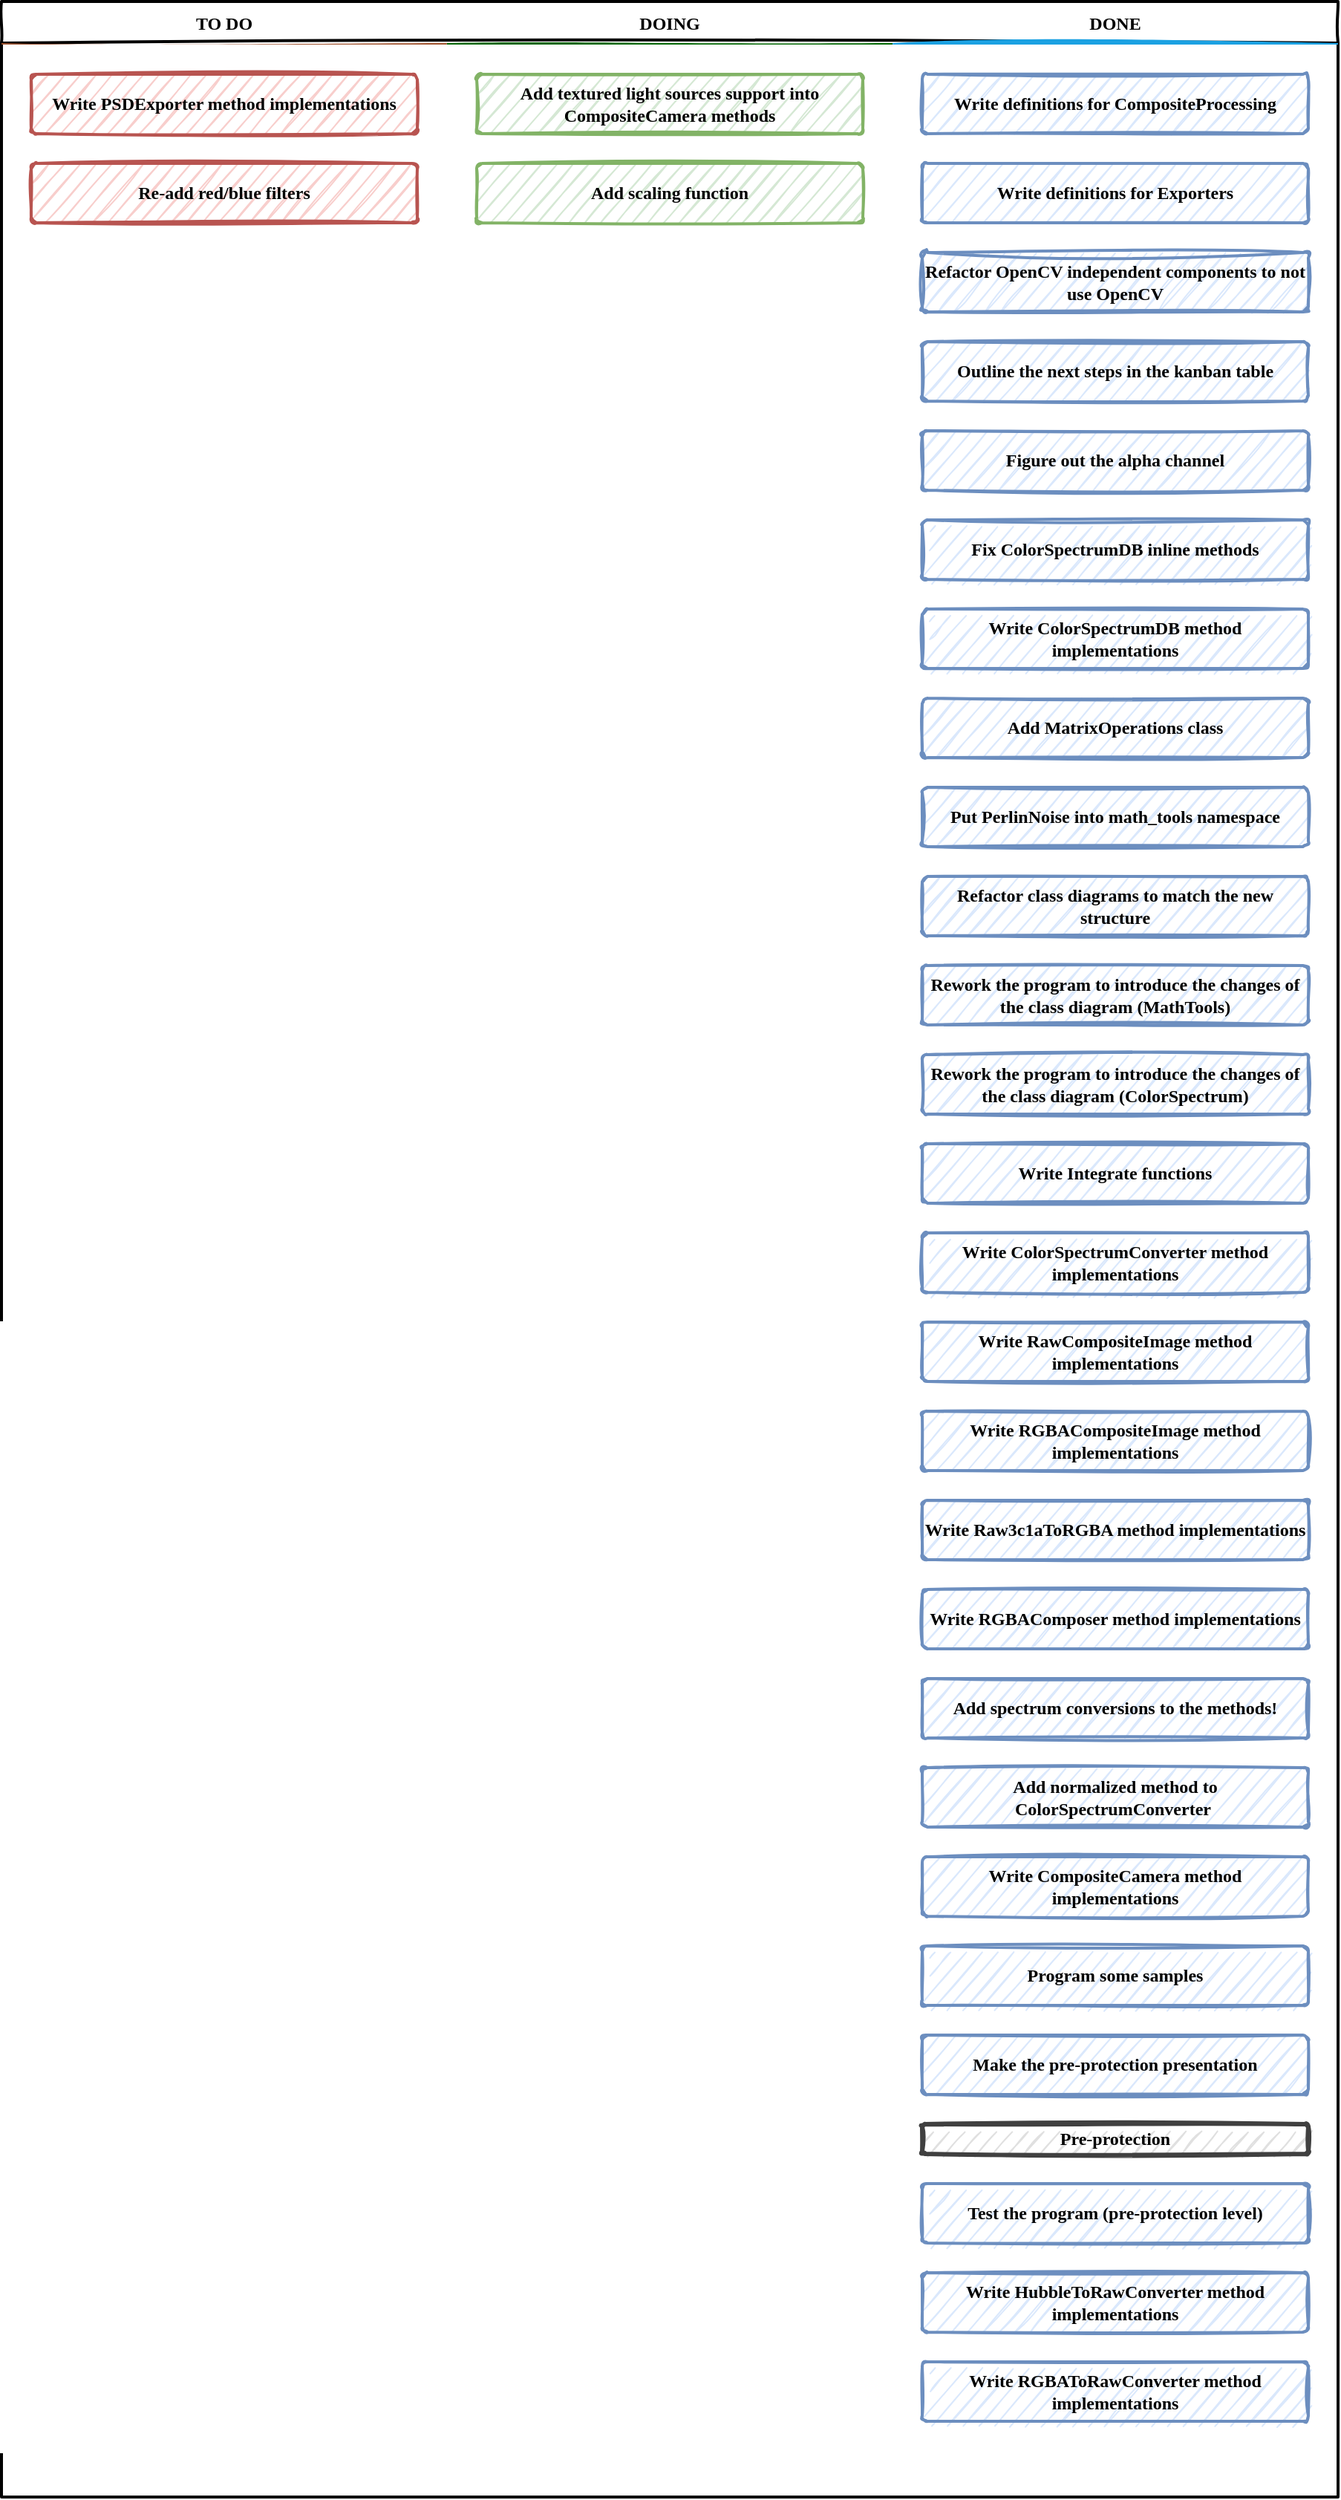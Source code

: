 <mxfile version="21.1.2" type="device">
  <diagram id="wFE0QG_FPsp0jaGvCLVb" name="Page-1">
    <mxGraphModel dx="2284" dy="854" grid="1" gridSize="10" guides="1" tooltips="1" connect="1" arrows="1" fold="1" page="1" pageScale="1" pageWidth="850" pageHeight="1100" math="0" shadow="0">
      <root>
        <mxCell id="0" />
        <mxCell id="1" parent="0" />
        <mxCell id="_5mSTuPxr-ZiKRkBDSY7-1" value="" style="swimlane;fontStyle=2;childLayout=stackLayout;horizontal=1;startSize=28;horizontalStack=1;resizeParent=1;resizeParentMax=0;resizeLast=0;collapsible=0;marginBottom=0;swimlaneFillColor=none;fontFamily=Permanent Marker;fontSize=16;points=[];verticalAlign=top;stackBorder=0;resizable=1;strokeWidth=2;sketch=1;disableMultiStroke=1;" parent="1" vertex="1">
          <mxGeometry y="80" width="900" height="1680" as="geometry" />
        </mxCell>
        <object label="TO DO" status="New" id="_5mSTuPxr-ZiKRkBDSY7-2">
          <mxCell style="swimlane;strokeWidth=2;fontFamily=Permanent Marker;html=0;startSize=1;verticalAlign=bottom;spacingBottom=5;points=[];childLayout=stackLayout;stackBorder=20;stackSpacing=20;resizeLast=0;resizeParent=1;horizontalStack=0;collapsible=0;sketch=1;strokeColor=none;fillStyle=solid;fillColor=#A0522D;" parent="_5mSTuPxr-ZiKRkBDSY7-1" vertex="1">
            <mxGeometry y="28" width="300" height="1652" as="geometry" />
          </mxCell>
        </object>
        <object label="Write PSDExporter method implementations" placeholders="1" id="_B5xB6yS-wQfZPq2VHyh-22">
          <mxCell style="whiteSpace=wrap;html=1;strokeWidth=2;fillColor=#f8cecc;fontStyle=1;spacingTop=0;rounded=1;arcSize=9;points=[];sketch=1;fontFamily=Permanent Marker;hachureGap=8;fillWeight=1;strokeColor=#b85450;" parent="_5mSTuPxr-ZiKRkBDSY7-2" vertex="1">
            <mxGeometry x="20" y="21" width="260" height="40" as="geometry" />
          </mxCell>
        </object>
        <object label="Re-add red/blue filters" placeholders="1" id="g0ZLRYcUdAwbYLiDwm-Z-1">
          <mxCell style="whiteSpace=wrap;html=1;strokeWidth=2;fillColor=#f8cecc;fontStyle=1;spacingTop=0;rounded=1;arcSize=9;points=[];sketch=1;fontFamily=Permanent Marker;hachureGap=8;fillWeight=1;strokeColor=#b85450;" parent="_5mSTuPxr-ZiKRkBDSY7-2" vertex="1">
            <mxGeometry x="20" y="81" width="260" height="40" as="geometry" />
          </mxCell>
        </object>
        <object label="DOING" status="In progress" id="_5mSTuPxr-ZiKRkBDSY7-6">
          <mxCell style="swimlane;strokeWidth=2;fontFamily=Permanent Marker;html=0;startSize=1;verticalAlign=bottom;spacingBottom=5;points=[];childLayout=stackLayout;stackBorder=20;stackSpacing=20;resizeLast=0;resizeParent=1;horizontalStack=0;collapsible=0;sketch=1;strokeColor=none;fillStyle=solid;fillColor=#006600;" parent="_5mSTuPxr-ZiKRkBDSY7-1" vertex="1">
            <mxGeometry x="300" y="28" width="300" height="1652" as="geometry" />
          </mxCell>
        </object>
        <object label="Add textured light sources support into CompositeCamera methods" placeholders="1" id="g0ZLRYcUdAwbYLiDwm-Z-2">
          <mxCell style="whiteSpace=wrap;html=1;strokeWidth=2;fillColor=#d5e8d4;fontStyle=1;spacingTop=0;rounded=1;arcSize=9;points=[];sketch=1;fontFamily=Permanent Marker;hachureGap=8;fillWeight=1;strokeColor=#82b366;" parent="_5mSTuPxr-ZiKRkBDSY7-6" vertex="1">
            <mxGeometry x="20" y="21" width="260" height="40" as="geometry" />
          </mxCell>
        </object>
        <object label="Add scaling function" placeholders="1" id="_B5xB6yS-wQfZPq2VHyh-13">
          <mxCell style="whiteSpace=wrap;html=1;strokeWidth=2;fillColor=#d5e8d4;fontStyle=1;spacingTop=0;rounded=1;arcSize=9;points=[];sketch=1;fontFamily=Permanent Marker;hachureGap=8;fillWeight=1;strokeColor=#82b366;" parent="_5mSTuPxr-ZiKRkBDSY7-6" vertex="1">
            <mxGeometry x="20" y="81" width="260" height="40" as="geometry" />
          </mxCell>
        </object>
        <object label="DONE" status="Completed" id="_5mSTuPxr-ZiKRkBDSY7-9">
          <mxCell style="swimlane;strokeWidth=2;fontFamily=Permanent Marker;html=0;startSize=1;verticalAlign=bottom;spacingBottom=5;points=[];childLayout=stackLayout;stackBorder=20;stackSpacing=20;resizeLast=0;resizeParent=1;horizontalStack=0;collapsible=0;sketch=1;strokeColor=none;fillStyle=solid;fillColor=#1BA1E2;" parent="_5mSTuPxr-ZiKRkBDSY7-1" vertex="1">
            <mxGeometry x="600" y="28" width="300" height="1652" as="geometry" />
          </mxCell>
        </object>
        <object label="Write definitions for CompositeProcessing" placeholders="1" id="_5mSTuPxr-ZiKRkBDSY7-4">
          <mxCell style="whiteSpace=wrap;html=1;strokeWidth=2;fillColor=#dae8fc;fontStyle=1;spacingTop=0;rounded=1;arcSize=9;points=[];sketch=1;fontFamily=Permanent Marker;hachureGap=8;fillWeight=1;strokeColor=#6c8ebf;" parent="_5mSTuPxr-ZiKRkBDSY7-9" vertex="1">
            <mxGeometry x="20" y="21" width="260" height="40" as="geometry" />
          </mxCell>
        </object>
        <object label="Write definitions for Exporters" placeholders="1" id="_5mSTuPxr-ZiKRkBDSY7-5">
          <mxCell style="whiteSpace=wrap;html=1;strokeWidth=2;fillColor=#dae8fc;fontStyle=1;spacingTop=0;rounded=1;arcSize=9;points=[];sketch=1;fontFamily=Permanent Marker;hachureGap=8;fillWeight=1;strokeColor=#6c8ebf;" parent="_5mSTuPxr-ZiKRkBDSY7-9" vertex="1">
            <mxGeometry x="20" y="81" width="260" height="40" as="geometry" />
          </mxCell>
        </object>
        <object label="Refactor OpenCV independent components to not use OpenCV" placeholders="1" id="_5mSTuPxr-ZiKRkBDSY7-3">
          <mxCell style="whiteSpace=wrap;strokeWidth=2;fillColor=#dae8fc;fontStyle=1;spacingTop=0;rounded=1;arcSize=9;points=[];fontFamily=Permanent Marker;hachureGap=8;fillWeight=1;labelBackgroundColor=none;labelBorderColor=none;html=1;sketch=1;curveFitting=1;jiggle=2;connectable=1;sketchStyle=rough;strokeColor=#6c8ebf;" parent="_5mSTuPxr-ZiKRkBDSY7-9" vertex="1">
            <mxGeometry x="20" y="141" width="260" height="40" as="geometry" />
          </mxCell>
        </object>
        <object label="Outline the next steps in the kanban table" placeholders="1" id="_B5xB6yS-wQfZPq2VHyh-15">
          <mxCell style="whiteSpace=wrap;html=1;strokeWidth=2;fillColor=#dae8fc;fontStyle=1;spacingTop=0;rounded=1;arcSize=9;points=[];sketch=1;fontFamily=Permanent Marker;hachureGap=8;fillWeight=1;strokeColor=#6c8ebf;" parent="_5mSTuPxr-ZiKRkBDSY7-9" vertex="1">
            <mxGeometry x="20" y="201" width="260" height="40" as="geometry" />
          </mxCell>
        </object>
        <object label="Figure out the alpha channel" placeholders="1" id="_B5xB6yS-wQfZPq2VHyh-12">
          <mxCell style="whiteSpace=wrap;html=1;strokeWidth=2;fillColor=#dae8fc;fontStyle=1;spacingTop=0;rounded=1;arcSize=9;points=[];sketch=1;fontFamily=Permanent Marker;hachureGap=8;fillWeight=1;strokeColor=#6c8ebf;" parent="_5mSTuPxr-ZiKRkBDSY7-9" vertex="1">
            <mxGeometry x="20" y="261" width="260" height="40" as="geometry" />
          </mxCell>
        </object>
        <object label="Fix ColorSpectrumDB inline methods" placeholders="1" id="_B5xB6yS-wQfZPq2VHyh-18">
          <mxCell style="whiteSpace=wrap;html=1;strokeWidth=2;fillColor=#dae8fc;fontStyle=1;spacingTop=0;rounded=1;arcSize=9;points=[];sketch=1;fontFamily=Permanent Marker;hachureGap=8;fillWeight=1;strokeColor=#6c8ebf;" parent="_5mSTuPxr-ZiKRkBDSY7-9" vertex="1">
            <mxGeometry x="20" y="321" width="260" height="40" as="geometry" />
          </mxCell>
        </object>
        <object label="Write ColorSpectrumDB method implementations" placeholders="1" id="_B5xB6yS-wQfZPq2VHyh-17">
          <mxCell style="whiteSpace=wrap;html=1;strokeWidth=2;fillColor=#dae8fc;fontStyle=1;spacingTop=0;rounded=1;arcSize=9;points=[];sketch=1;fontFamily=Permanent Marker;hachureGap=8;fillWeight=1;strokeColor=#6c8ebf;" parent="_5mSTuPxr-ZiKRkBDSY7-9" vertex="1">
            <mxGeometry x="20" y="381" width="260" height="40" as="geometry" />
          </mxCell>
        </object>
        <object label="Add MatrixOperations class" placeholders="1" id="-W177HSRyE7rzrqI0KIZ-1">
          <mxCell style="whiteSpace=wrap;html=1;strokeWidth=2;fillColor=#dae8fc;fontStyle=1;spacingTop=0;rounded=1;arcSize=9;points=[];sketch=1;fontFamily=Permanent Marker;hachureGap=8;fillWeight=1;strokeColor=#6c8ebf;" parent="_5mSTuPxr-ZiKRkBDSY7-9" vertex="1">
            <mxGeometry x="20" y="441" width="260" height="40" as="geometry" />
          </mxCell>
        </object>
        <object label="Put PerlinNoise into math_tools namespace" placeholders="1" id="-W177HSRyE7rzrqI0KIZ-2">
          <mxCell style="whiteSpace=wrap;html=1;strokeWidth=2;fillColor=#dae8fc;fontStyle=1;spacingTop=0;rounded=1;arcSize=9;points=[];sketch=1;fontFamily=Permanent Marker;hachureGap=8;fillWeight=1;strokeColor=#6c8ebf;" parent="_5mSTuPxr-ZiKRkBDSY7-9" vertex="1">
            <mxGeometry x="20" y="501" width="260" height="40" as="geometry" />
          </mxCell>
        </object>
        <object label="Refactor class diagrams to match the new structure" placeholders="1" id="-W177HSRyE7rzrqI0KIZ-3">
          <mxCell style="whiteSpace=wrap;html=1;strokeWidth=2;fillColor=#dae8fc;fontStyle=1;spacingTop=0;rounded=1;arcSize=9;points=[];sketch=1;fontFamily=Permanent Marker;hachureGap=8;fillWeight=1;strokeColor=#6c8ebf;" parent="_5mSTuPxr-ZiKRkBDSY7-9" vertex="1">
            <mxGeometry x="20" y="561" width="260" height="40" as="geometry" />
          </mxCell>
        </object>
        <object label="Rework the program to introduce the changes of the class diagram (MathTools)" placeholders="1" id="pLNMyA59S91D-jUSyazH-1">
          <mxCell style="whiteSpace=wrap;html=1;strokeWidth=2;fillColor=#dae8fc;fontStyle=1;spacingTop=0;rounded=1;arcSize=9;points=[];sketch=1;fontFamily=Permanent Marker;hachureGap=8;fillWeight=1;strokeColor=#6c8ebf;" parent="_5mSTuPxr-ZiKRkBDSY7-9" vertex="1">
            <mxGeometry x="20" y="621" width="260" height="40" as="geometry" />
          </mxCell>
        </object>
        <object label="Rework the program to introduce the changes of the class diagram (ColorSpectrum)" placeholders="1" id="pLNMyA59S91D-jUSyazH-2">
          <mxCell style="whiteSpace=wrap;html=1;strokeWidth=2;fillColor=#dae8fc;fontStyle=1;spacingTop=0;rounded=1;arcSize=9;points=[];sketch=1;fontFamily=Permanent Marker;hachureGap=8;fillWeight=1;strokeColor=#6c8ebf;" parent="_5mSTuPxr-ZiKRkBDSY7-9" vertex="1">
            <mxGeometry x="20" y="681" width="260" height="40" as="geometry" />
          </mxCell>
        </object>
        <object label="Write Integrate functions" placeholders="1" id="-W177HSRyE7rzrqI0KIZ-4">
          <mxCell style="whiteSpace=wrap;html=1;strokeWidth=2;fillColor=#dae8fc;fontStyle=1;spacingTop=0;rounded=1;arcSize=9;points=[];sketch=1;fontFamily=Permanent Marker;hachureGap=8;fillWeight=1;strokeColor=#6c8ebf;" parent="_5mSTuPxr-ZiKRkBDSY7-9" vertex="1">
            <mxGeometry x="20" y="741" width="260" height="40" as="geometry" />
          </mxCell>
        </object>
        <object label="Write ColorSpectrumConverter method implementations" placeholders="1" id="_B5xB6yS-wQfZPq2VHyh-16">
          <mxCell style="whiteSpace=wrap;html=1;strokeWidth=2;fillColor=#dae8fc;fontStyle=1;spacingTop=0;rounded=1;arcSize=9;points=[];sketch=1;fontFamily=Permanent Marker;hachureGap=8;fillWeight=1;strokeColor=#6c8ebf;" parent="_5mSTuPxr-ZiKRkBDSY7-9" vertex="1">
            <mxGeometry x="20" y="801" width="260" height="40" as="geometry" />
          </mxCell>
        </object>
        <object label="Write RawCompositeImage method implementations" placeholders="1" id="_B5xB6yS-wQfZPq2VHyh-19">
          <mxCell style="whiteSpace=wrap;html=1;strokeWidth=2;fillColor=#dae8fc;fontStyle=1;spacingTop=0;rounded=1;arcSize=9;points=[];sketch=1;fontFamily=Permanent Marker;hachureGap=8;fillWeight=1;strokeColor=#6c8ebf;" parent="_5mSTuPxr-ZiKRkBDSY7-9" vertex="1">
            <mxGeometry x="20" y="861" width="260" height="40" as="geometry" />
          </mxCell>
        </object>
        <object label="Write RGBACompositeImage method implementations" placeholders="1" id="iP-xIKbbfGsBqK2G7lzn-1">
          <mxCell style="whiteSpace=wrap;html=1;strokeWidth=2;fillColor=#dae8fc;fontStyle=1;spacingTop=0;rounded=1;arcSize=9;points=[];sketch=1;fontFamily=Permanent Marker;hachureGap=8;fillWeight=1;strokeColor=#6c8ebf;" parent="_5mSTuPxr-ZiKRkBDSY7-9" vertex="1">
            <mxGeometry x="20" y="921" width="260" height="40" as="geometry" />
          </mxCell>
        </object>
        <object label="Write Raw3c1aToRGBA method implementations" placeholders="1" id="_B5xB6yS-wQfZPq2VHyh-21">
          <mxCell style="whiteSpace=wrap;html=1;strokeWidth=2;fillColor=#dae8fc;fontStyle=1;spacingTop=0;rounded=1;arcSize=9;points=[];sketch=1;fontFamily=Permanent Marker;hachureGap=8;fillWeight=1;strokeColor=#6c8ebf;" parent="_5mSTuPxr-ZiKRkBDSY7-9" vertex="1">
            <mxGeometry x="20" y="981" width="260" height="40" as="geometry" />
          </mxCell>
        </object>
        <object label="Write RGBAComposer method implementations" placeholders="1" id="_B5xB6yS-wQfZPq2VHyh-23">
          <mxCell style="whiteSpace=wrap;html=1;strokeWidth=2;fillColor=#dae8fc;fontStyle=1;spacingTop=0;rounded=1;arcSize=9;points=[];sketch=1;fontFamily=Permanent Marker;hachureGap=8;fillWeight=1;strokeColor=#6c8ebf;" parent="_5mSTuPxr-ZiKRkBDSY7-9" vertex="1">
            <mxGeometry x="20" y="1041" width="260" height="40" as="geometry" />
          </mxCell>
        </object>
        <object label="Add spectrum conversions to the methods!" placeholders="1" id="g0ZLRYcUdAwbYLiDwm-Z-3">
          <mxCell style="whiteSpace=wrap;html=1;strokeWidth=2;fillColor=#dae8fc;fontStyle=1;spacingTop=0;rounded=1;arcSize=9;points=[];sketch=1;fontFamily=Permanent Marker;hachureGap=8;fillWeight=1;strokeColor=#6c8ebf;" parent="_5mSTuPxr-ZiKRkBDSY7-9" vertex="1">
            <mxGeometry x="20" y="1101" width="260" height="40" as="geometry" />
          </mxCell>
        </object>
        <object label="Add normalized method to ColorSpectrumConverter&amp;nbsp;" placeholders="1" id="g0ZLRYcUdAwbYLiDwm-Z-4">
          <mxCell style="whiteSpace=wrap;html=1;strokeWidth=2;fillColor=#dae8fc;fontStyle=1;spacingTop=0;rounded=1;arcSize=9;points=[];sketch=1;fontFamily=Permanent Marker;hachureGap=8;fillWeight=1;strokeColor=#6c8ebf;" parent="_5mSTuPxr-ZiKRkBDSY7-9" vertex="1">
            <mxGeometry x="20" y="1161" width="260" height="40" as="geometry" />
          </mxCell>
        </object>
        <object label="Write CompositeCamera method implementations" placeholders="1" id="_B5xB6yS-wQfZPq2VHyh-20">
          <mxCell style="whiteSpace=wrap;html=1;strokeWidth=2;fillColor=#dae8fc;fontStyle=1;spacingTop=0;rounded=1;arcSize=9;points=[];sketch=1;fontFamily=Permanent Marker;hachureGap=8;fillWeight=1;strokeColor=#6c8ebf;" parent="_5mSTuPxr-ZiKRkBDSY7-9" vertex="1">
            <mxGeometry x="20" y="1221" width="260" height="40" as="geometry" />
          </mxCell>
        </object>
        <object label="Program some samples" placeholders="1" id="_B5xB6yS-wQfZPq2VHyh-27">
          <mxCell style="whiteSpace=wrap;html=1;strokeWidth=2;fillColor=#dae8fc;fontStyle=1;spacingTop=0;rounded=1;arcSize=9;points=[];sketch=1;fontFamily=Permanent Marker;hachureGap=8;fillWeight=1;strokeColor=#6c8ebf;" parent="_5mSTuPxr-ZiKRkBDSY7-9" vertex="1">
            <mxGeometry x="20" y="1281" width="260" height="40" as="geometry" />
          </mxCell>
        </object>
        <object label="Make the pre-protection presentation" placeholders="1" id="pLNMyA59S91D-jUSyazH-4">
          <mxCell style="whiteSpace=wrap;html=1;strokeWidth=2;fillColor=#dae8fc;fontStyle=1;spacingTop=0;rounded=1;arcSize=9;points=[];sketch=1;fontFamily=Permanent Marker;hachureGap=8;fillWeight=1;strokeColor=#6c8ebf;" parent="_5mSTuPxr-ZiKRkBDSY7-9" vertex="1">
            <mxGeometry x="20" y="1341" width="260" height="40" as="geometry" />
          </mxCell>
        </object>
        <object label="Pre-protection" placeholders="1" id="pLNMyA59S91D-jUSyazH-5">
          <mxCell style="whiteSpace=wrap;html=1;strokeWidth=3;fillColor=#E0E0E0;fontStyle=1;spacingTop=0;rounded=1;arcSize=9;points=[];sketch=1;fontFamily=Permanent Marker;hachureGap=8;fillWeight=1;strokeColor=#404040;imageHeight=15;" parent="_5mSTuPxr-ZiKRkBDSY7-9" vertex="1">
            <mxGeometry x="20" y="1401" width="260" height="20" as="geometry" />
          </mxCell>
        </object>
        <object label="Test the program (pre-protection level)" placeholders="1" id="_B5xB6yS-wQfZPq2VHyh-26">
          <mxCell style="whiteSpace=wrap;html=1;strokeWidth=2;fillColor=#dae8fc;fontStyle=1;spacingTop=0;rounded=1;arcSize=9;points=[];sketch=1;fontFamily=Permanent Marker;hachureGap=8;fillWeight=1;strokeColor=#6c8ebf;" parent="_5mSTuPxr-ZiKRkBDSY7-9" vertex="1">
            <mxGeometry x="20" y="1441" width="260" height="40" as="geometry" />
          </mxCell>
        </object>
        <object label="Write HubbleToRawConverter method implementations" placeholders="1" id="_B5xB6yS-wQfZPq2VHyh-24">
          <mxCell style="whiteSpace=wrap;html=1;strokeWidth=2;fillColor=#dae8fc;fontStyle=1;spacingTop=0;rounded=1;arcSize=9;points=[];sketch=1;fontFamily=Permanent Marker;hachureGap=8;fillWeight=1;strokeColor=#6c8ebf;" parent="_5mSTuPxr-ZiKRkBDSY7-9" vertex="1">
            <mxGeometry x="20" y="1501" width="260" height="40" as="geometry" />
          </mxCell>
        </object>
        <object label="Write RGBAToRawConverter method implementations" placeholders="1" id="_B5xB6yS-wQfZPq2VHyh-25">
          <mxCell style="whiteSpace=wrap;html=1;strokeWidth=2;fillColor=#dae8fc;fontStyle=1;spacingTop=0;rounded=1;arcSize=9;points=[];sketch=1;fontFamily=Permanent Marker;hachureGap=8;fillWeight=1;strokeColor=#6c8ebf;" parent="_5mSTuPxr-ZiKRkBDSY7-9" vertex="1">
            <mxGeometry x="20" y="1561" width="260" height="40" as="geometry" />
          </mxCell>
        </object>
      </root>
    </mxGraphModel>
  </diagram>
</mxfile>
